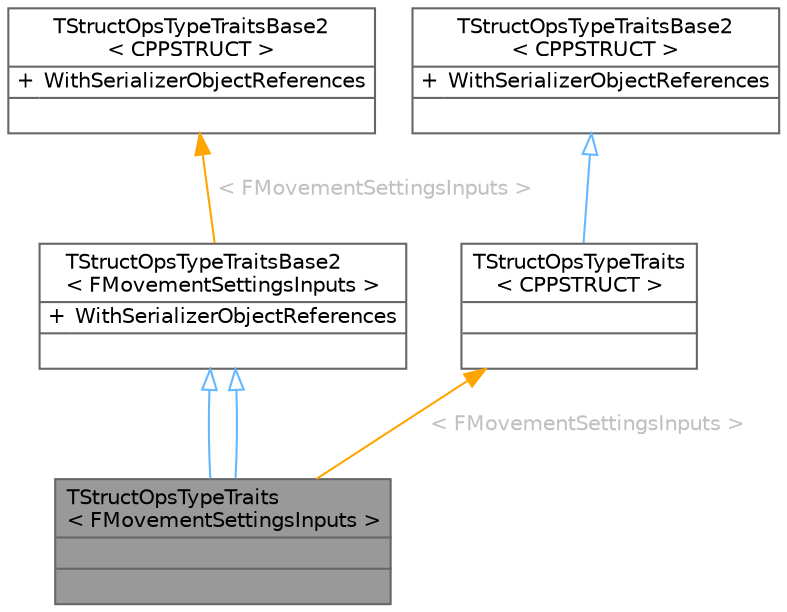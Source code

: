 digraph "TStructOpsTypeTraits&lt; FMovementSettingsInputs &gt;"
{
 // INTERACTIVE_SVG=YES
 // LATEX_PDF_SIZE
  bgcolor="transparent";
  edge [fontname=Helvetica,fontsize=10,labelfontname=Helvetica,labelfontsize=10];
  node [fontname=Helvetica,fontsize=10,shape=box,height=0.2,width=0.4];
  Node1 [id="Node000001",shape=plain,label=<<TABLE CELLBORDER="0" BORDER="1"><TR><TD COLSPAN="2" CELLPADDING="1" CELLSPACING="0">TStructOpsTypeTraits<BR ALIGN="LEFT"/>&lt; FMovementSettingsInputs &gt;</TD></TR>
<HR/>
<TR><TD COLSPAN="2" CELLPADDING="1" CELLSPACING="0">&nbsp;</TD></TR>
<HR/>
<TR><TD COLSPAN="2" CELLPADDING="1" CELLSPACING="0">&nbsp;</TD></TR>
</TABLE>>
,height=0.2,width=0.4,color="gray40", fillcolor="grey60", style="filled", fontcolor="black",tooltip=" "];
  Node2 -> Node1 [id="edge1_Node000001_Node000002",dir="back",color="steelblue1",style="solid",tooltip=" ",arrowtail="onormal"];
  Node2 [id="Node000002",shape=plain,label=<<TABLE CELLBORDER="0" BORDER="1"><TR><TD COLSPAN="2" CELLPADDING="1" CELLSPACING="0">TStructOpsTypeTraitsBase2<BR ALIGN="LEFT"/>&lt; FMovementSettingsInputs &gt;</TD></TR>
<HR/>
<TR><TD VALIGN="top" CELLPADDING="1" CELLSPACING="0">+</TD><TD VALIGN="top" ALIGN="LEFT" CELLPADDING="1" CELLSPACING="0">WithSerializerObjectReferences<BR ALIGN="LEFT"/></TD></TR>
<HR/>
<TR><TD COLSPAN="2" CELLPADDING="1" CELLSPACING="0">&nbsp;</TD></TR>
</TABLE>>
,height=0.2,width=0.4,color="gray40", fillcolor="white", style="filled",URL="$d9/df0/structTStructOpsTypeTraitsBase2.html",tooltip=" "];
  Node3 -> Node2 [id="edge2_Node000002_Node000003",dir="back",color="orange",style="solid",tooltip=" ",label=<<TABLE CELLBORDER="0" BORDER="0"><TR><TD VALIGN="top" ALIGN="LEFT" CELLPADDING="1" CELLSPACING="0">&lt; FMovementSettingsInputs &gt;</TD></TR>
</TABLE>> ,fontcolor="grey" ];
  Node3 [id="Node000003",shape=plain,label=<<TABLE CELLBORDER="0" BORDER="1"><TR><TD COLSPAN="2" CELLPADDING="1" CELLSPACING="0">TStructOpsTypeTraitsBase2<BR ALIGN="LEFT"/>&lt; CPPSTRUCT &gt;</TD></TR>
<HR/>
<TR><TD VALIGN="top" CELLPADDING="1" CELLSPACING="0">+</TD><TD VALIGN="top" ALIGN="LEFT" CELLPADDING="1" CELLSPACING="0">WithSerializerObjectReferences<BR ALIGN="LEFT"/></TD></TR>
<HR/>
<TR><TD COLSPAN="2" CELLPADDING="1" CELLSPACING="0">&nbsp;</TD></TR>
</TABLE>>
,height=0.2,width=0.4,color="gray40", fillcolor="white", style="filled",URL="$d9/df0/structTStructOpsTypeTraitsBase2.html",tooltip="type traits to cover the custom aspects of a script struct"];
  Node2 -> Node1 [id="edge3_Node000001_Node000002",dir="back",color="steelblue1",style="solid",tooltip=" ",arrowtail="onormal"];
  Node4 -> Node1 [id="edge4_Node000001_Node000004",dir="back",color="orange",style="solid",tooltip=" ",label=<<TABLE CELLBORDER="0" BORDER="0"><TR><TD VALIGN="top" ALIGN="LEFT" CELLPADDING="1" CELLSPACING="0">&lt; FMovementSettingsInputs &gt;</TD></TR>
</TABLE>> ,fontcolor="grey" ];
  Node4 [id="Node000004",shape=plain,label=<<TABLE CELLBORDER="0" BORDER="1"><TR><TD COLSPAN="2" CELLPADDING="1" CELLSPACING="0">TStructOpsTypeTraits<BR ALIGN="LEFT"/>&lt; CPPSTRUCT &gt;</TD></TR>
<HR/>
<TR><TD COLSPAN="2" CELLPADDING="1" CELLSPACING="0">&nbsp;</TD></TR>
<HR/>
<TR><TD COLSPAN="2" CELLPADDING="1" CELLSPACING="0">&nbsp;</TD></TR>
</TABLE>>
,height=0.2,width=0.4,color="gray40", fillcolor="white", style="filled",URL="$d9/d1c/structTStructOpsTypeTraits.html",tooltip=" "];
  Node5 -> Node4 [id="edge5_Node000004_Node000005",dir="back",color="steelblue1",style="solid",tooltip=" ",arrowtail="onormal"];
  Node5 [id="Node000005",shape=plain,label=<<TABLE CELLBORDER="0" BORDER="1"><TR><TD COLSPAN="2" CELLPADDING="1" CELLSPACING="0">TStructOpsTypeTraitsBase2<BR ALIGN="LEFT"/>&lt; CPPSTRUCT &gt;</TD></TR>
<HR/>
<TR><TD VALIGN="top" CELLPADDING="1" CELLSPACING="0">+</TD><TD VALIGN="top" ALIGN="LEFT" CELLPADDING="1" CELLSPACING="0">WithSerializerObjectReferences<BR ALIGN="LEFT"/></TD></TR>
<HR/>
<TR><TD COLSPAN="2" CELLPADDING="1" CELLSPACING="0">&nbsp;</TD></TR>
</TABLE>>
,height=0.2,width=0.4,color="gray40", fillcolor="white", style="filled",URL="$d9/df0/structTStructOpsTypeTraitsBase2.html",tooltip="type traits to cover the custom aspects of a script struct"];
}
